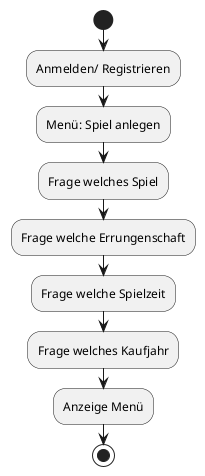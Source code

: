 @startuml
start
:Anmelden/ Registrieren;
:Menü: Spiel anlegen;
:Frage welches Spiel;
:Frage welche Errungenschaft;
:Frage welche Spielzeit;
:Frage welches Kaufjahr;
:Anzeige Menü;
stop
@enduml
